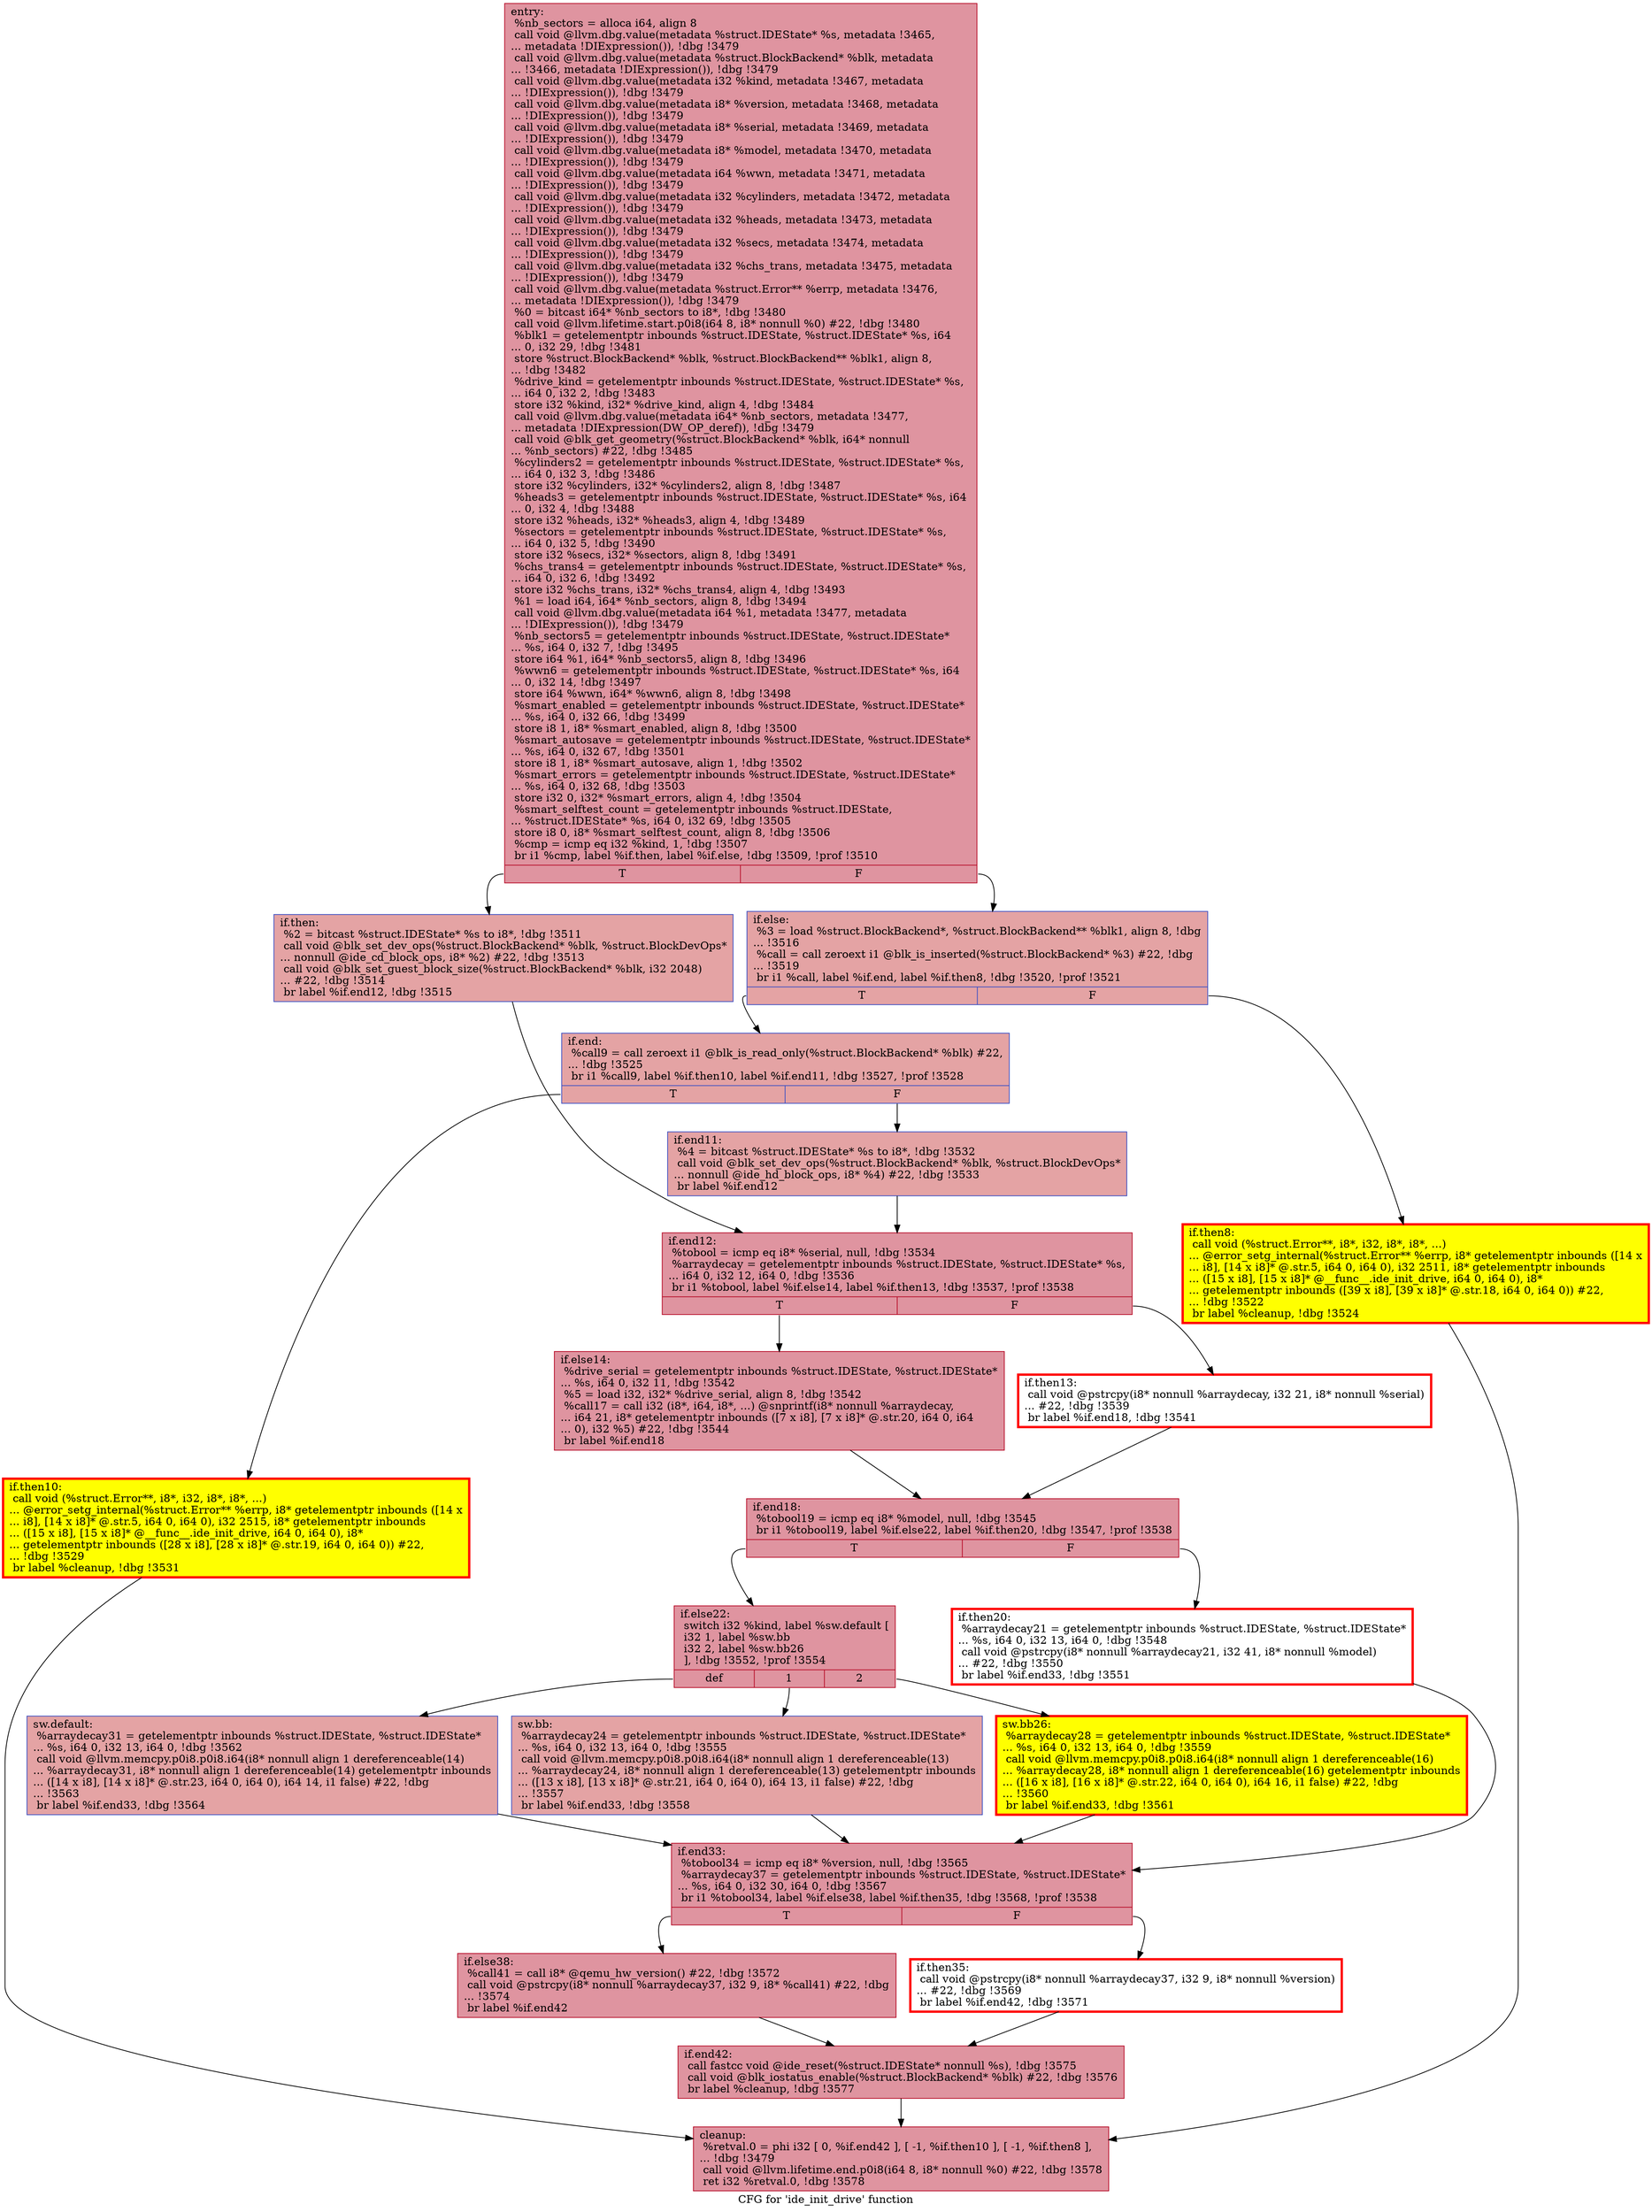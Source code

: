 digraph "CFG for 'ide_init_drive' function" {
	label="CFG for 'ide_init_drive' function";

	Node0x565092bf8960 [shape=record,color="#b70d28ff", style=filled, fillcolor="#b70d2870",label="{entry:\l  %nb_sectors = alloca i64, align 8\l  call void @llvm.dbg.value(metadata %struct.IDEState* %s, metadata !3465,\l... metadata !DIExpression()), !dbg !3479\l  call void @llvm.dbg.value(metadata %struct.BlockBackend* %blk, metadata\l... !3466, metadata !DIExpression()), !dbg !3479\l  call void @llvm.dbg.value(metadata i32 %kind, metadata !3467, metadata\l... !DIExpression()), !dbg !3479\l  call void @llvm.dbg.value(metadata i8* %version, metadata !3468, metadata\l... !DIExpression()), !dbg !3479\l  call void @llvm.dbg.value(metadata i8* %serial, metadata !3469, metadata\l... !DIExpression()), !dbg !3479\l  call void @llvm.dbg.value(metadata i8* %model, metadata !3470, metadata\l... !DIExpression()), !dbg !3479\l  call void @llvm.dbg.value(metadata i64 %wwn, metadata !3471, metadata\l... !DIExpression()), !dbg !3479\l  call void @llvm.dbg.value(metadata i32 %cylinders, metadata !3472, metadata\l... !DIExpression()), !dbg !3479\l  call void @llvm.dbg.value(metadata i32 %heads, metadata !3473, metadata\l... !DIExpression()), !dbg !3479\l  call void @llvm.dbg.value(metadata i32 %secs, metadata !3474, metadata\l... !DIExpression()), !dbg !3479\l  call void @llvm.dbg.value(metadata i32 %chs_trans, metadata !3475, metadata\l... !DIExpression()), !dbg !3479\l  call void @llvm.dbg.value(metadata %struct.Error** %errp, metadata !3476,\l... metadata !DIExpression()), !dbg !3479\l  %0 = bitcast i64* %nb_sectors to i8*, !dbg !3480\l  call void @llvm.lifetime.start.p0i8(i64 8, i8* nonnull %0) #22, !dbg !3480\l  %blk1 = getelementptr inbounds %struct.IDEState, %struct.IDEState* %s, i64\l... 0, i32 29, !dbg !3481\l  store %struct.BlockBackend* %blk, %struct.BlockBackend** %blk1, align 8,\l... !dbg !3482\l  %drive_kind = getelementptr inbounds %struct.IDEState, %struct.IDEState* %s,\l... i64 0, i32 2, !dbg !3483\l  store i32 %kind, i32* %drive_kind, align 4, !dbg !3484\l  call void @llvm.dbg.value(metadata i64* %nb_sectors, metadata !3477,\l... metadata !DIExpression(DW_OP_deref)), !dbg !3479\l  call void @blk_get_geometry(%struct.BlockBackend* %blk, i64* nonnull\l... %nb_sectors) #22, !dbg !3485\l  %cylinders2 = getelementptr inbounds %struct.IDEState, %struct.IDEState* %s,\l... i64 0, i32 3, !dbg !3486\l  store i32 %cylinders, i32* %cylinders2, align 8, !dbg !3487\l  %heads3 = getelementptr inbounds %struct.IDEState, %struct.IDEState* %s, i64\l... 0, i32 4, !dbg !3488\l  store i32 %heads, i32* %heads3, align 4, !dbg !3489\l  %sectors = getelementptr inbounds %struct.IDEState, %struct.IDEState* %s,\l... i64 0, i32 5, !dbg !3490\l  store i32 %secs, i32* %sectors, align 8, !dbg !3491\l  %chs_trans4 = getelementptr inbounds %struct.IDEState, %struct.IDEState* %s,\l... i64 0, i32 6, !dbg !3492\l  store i32 %chs_trans, i32* %chs_trans4, align 4, !dbg !3493\l  %1 = load i64, i64* %nb_sectors, align 8, !dbg !3494\l  call void @llvm.dbg.value(metadata i64 %1, metadata !3477, metadata\l... !DIExpression()), !dbg !3479\l  %nb_sectors5 = getelementptr inbounds %struct.IDEState, %struct.IDEState*\l... %s, i64 0, i32 7, !dbg !3495\l  store i64 %1, i64* %nb_sectors5, align 8, !dbg !3496\l  %wwn6 = getelementptr inbounds %struct.IDEState, %struct.IDEState* %s, i64\l... 0, i32 14, !dbg !3497\l  store i64 %wwn, i64* %wwn6, align 8, !dbg !3498\l  %smart_enabled = getelementptr inbounds %struct.IDEState, %struct.IDEState*\l... %s, i64 0, i32 66, !dbg !3499\l  store i8 1, i8* %smart_enabled, align 8, !dbg !3500\l  %smart_autosave = getelementptr inbounds %struct.IDEState, %struct.IDEState*\l... %s, i64 0, i32 67, !dbg !3501\l  store i8 1, i8* %smart_autosave, align 1, !dbg !3502\l  %smart_errors = getelementptr inbounds %struct.IDEState, %struct.IDEState*\l... %s, i64 0, i32 68, !dbg !3503\l  store i32 0, i32* %smart_errors, align 4, !dbg !3504\l  %smart_selftest_count = getelementptr inbounds %struct.IDEState,\l... %struct.IDEState* %s, i64 0, i32 69, !dbg !3505\l  store i8 0, i8* %smart_selftest_count, align 8, !dbg !3506\l  %cmp = icmp eq i32 %kind, 1, !dbg !3507\l  br i1 %cmp, label %if.then, label %if.else, !dbg !3509, !prof !3510\l|{<s0>T|<s1>F}}"];
	Node0x565092bf8960:s0 -> Node0x565092adc690;
	Node0x565092bf8960:s1 -> Node0x565092adc750;
	Node0x565092adc690 [shape=record,color="#3d50c3ff", style=filled, fillcolor="#c32e3170",label="{if.then:                                          \l  %2 = bitcast %struct.IDEState* %s to i8*, !dbg !3511\l  call void @blk_set_dev_ops(%struct.BlockBackend* %blk, %struct.BlockDevOps*\l... nonnull @ide_cd_block_ops, i8* %2) #22, !dbg !3513\l  call void @blk_set_guest_block_size(%struct.BlockBackend* %blk, i32 2048)\l... #22, !dbg !3514\l  br label %if.end12, !dbg !3515\l}"];
	Node0x565092adc690 -> Node0x565092adc6e0;
	Node0x565092adc750 [shape=record,color="#3d50c3ff", style=filled, fillcolor="#c32e3170",label="{if.else:                                          \l  %3 = load %struct.BlockBackend*, %struct.BlockBackend** %blk1, align 8, !dbg\l... !3516\l  %call = call zeroext i1 @blk_is_inserted(%struct.BlockBackend* %3) #22, !dbg\l... !3519\l  br i1 %call, label %if.end, label %if.then8, !dbg !3520, !prof !3521\l|{<s0>T|<s1>F}}"];
	Node0x565092adc750:s0 -> Node0x565092c04c40;
	Node0x565092adc750:s1 -> Node0x565092bef700;
	Node0x565092bef700 [shape=record,penwidth=3.0, style="filled", color="red", fillcolor="yellow",label="{if.then8:                                         \l  call void (%struct.Error**, i8*, i32, i8*, i8*, ...)\l... @error_setg_internal(%struct.Error** %errp, i8* getelementptr inbounds ([14 x\l... i8], [14 x i8]* @.str.5, i64 0, i64 0), i32 2511, i8* getelementptr inbounds\l... ([15 x i8], [15 x i8]* @__func__.ide_init_drive, i64 0, i64 0), i8*\l... getelementptr inbounds ([39 x i8], [39 x i8]* @.str.18, i64 0, i64 0)) #22,\l... !dbg !3522\l  br label %cleanup, !dbg !3524\l}"];
	Node0x565092bef700 -> Node0x565092c05770;
	Node0x565092c04c40 [shape=record,color="#3d50c3ff", style=filled, fillcolor="#c32e3170",label="{if.end:                                           \l  %call9 = call zeroext i1 @blk_is_read_only(%struct.BlockBackend* %blk) #22,\l... !dbg !3525\l  br i1 %call9, label %if.then10, label %if.end11, !dbg !3527, !prof !3528\l|{<s0>T|<s1>F}}"];
	Node0x565092c04c40:s0 -> Node0x56509253b580;
	Node0x565092c04c40:s1 -> Node0x56509253b5d0;
	Node0x56509253b580 [shape=record,penwidth=3.0, style="filled", color="red", fillcolor="yellow",label="{if.then10:                                        \l  call void (%struct.Error**, i8*, i32, i8*, i8*, ...)\l... @error_setg_internal(%struct.Error** %errp, i8* getelementptr inbounds ([14 x\l... i8], [14 x i8]* @.str.5, i64 0, i64 0), i32 2515, i8* getelementptr inbounds\l... ([15 x i8], [15 x i8]* @__func__.ide_init_drive, i64 0, i64 0), i8*\l... getelementptr inbounds ([28 x i8], [28 x i8]* @.str.19, i64 0, i64 0)) #22,\l... !dbg !3529\l  br label %cleanup, !dbg !3531\l}"];
	Node0x56509253b580 -> Node0x565092c05770;
	Node0x56509253b5d0 [shape=record,color="#3d50c3ff", style=filled, fillcolor="#c32e3170",label="{if.end11:                                         \l  %4 = bitcast %struct.IDEState* %s to i8*, !dbg !3532\l  call void @blk_set_dev_ops(%struct.BlockBackend* %blk, %struct.BlockDevOps*\l... nonnull @ide_hd_block_ops, i8* %4) #22, !dbg !3533\l  br label %if.end12\l}"];
	Node0x56509253b5d0 -> Node0x565092adc6e0;
	Node0x565092adc6e0 [shape=record,color="#b70d28ff", style=filled, fillcolor="#b70d2870",label="{if.end12:                                         \l  %tobool = icmp eq i8* %serial, null, !dbg !3534\l  %arraydecay = getelementptr inbounds %struct.IDEState, %struct.IDEState* %s,\l... i64 0, i32 12, i64 0, !dbg !3536\l  br i1 %tobool, label %if.else14, label %if.then13, !dbg !3537, !prof !3538\l|{<s0>T|<s1>F}}"];
	Node0x565092adc6e0:s0 -> Node0x565092c08550;
	Node0x565092adc6e0:s1 -> Node0x565092bef750;
	Node0x565092bef750 [shape=record,penwidth=3.0, color="red",label="{if.then13:                                        \l  call void @pstrcpy(i8* nonnull %arraydecay, i32 21, i8* nonnull %serial)\l... #22, !dbg !3539\l  br label %if.end18, !dbg !3541\l}"];
	Node0x565092bef750 -> Node0x565092c08500;
	Node0x565092c08550 [shape=record,color="#b70d28ff", style=filled, fillcolor="#b70d2870",label="{if.else14:                                        \l  %drive_serial = getelementptr inbounds %struct.IDEState, %struct.IDEState*\l... %s, i64 0, i32 11, !dbg !3542\l  %5 = load i32, i32* %drive_serial, align 8, !dbg !3542\l  %call17 = call i32 (i8*, i64, i8*, ...) @snprintf(i8* nonnull %arraydecay,\l... i64 21, i8* getelementptr inbounds ([7 x i8], [7 x i8]* @.str.20, i64 0, i64\l... 0), i32 %5) #22, !dbg !3544\l  br label %if.end18\l}"];
	Node0x565092c08550 -> Node0x565092c08500;
	Node0x565092c08500 [shape=record,color="#b70d28ff", style=filled, fillcolor="#b70d2870",label="{if.end18:                                         \l  %tobool19 = icmp eq i8* %model, null, !dbg !3545\l  br i1 %tobool19, label %if.else22, label %if.then20, !dbg !3547, !prof !3538\l|{<s0>T|<s1>F}}"];
	Node0x565092c08500:s0 -> Node0x565092c0a990;
	Node0x565092c08500:s1 -> Node0x565092c09400;
	Node0x565092c09400 [shape=record,penwidth=3.0, color="red",label="{if.then20:                                        \l  %arraydecay21 = getelementptr inbounds %struct.IDEState, %struct.IDEState*\l... %s, i64 0, i32 13, i64 0, !dbg !3548\l  call void @pstrcpy(i8* nonnull %arraydecay21, i32 41, i8* nonnull %model)\l... #22, !dbg !3550\l  br label %if.end33, !dbg !3551\l}"];
	Node0x565092c09400 -> Node0x565092c0a940;
	Node0x565092c0a990 [shape=record,color="#b70d28ff", style=filled, fillcolor="#b70d2870",label="{if.else22:                                        \l  switch i32 %kind, label %sw.default [\l    i32 1, label %sw.bb\l    i32 2, label %sw.bb26\l  ], !dbg !3552, !prof !3554\l|{<s0>def|<s1>1|<s2>2}}"];
	Node0x565092c0a990:s0 -> Node0x565092c0b210;
	Node0x565092c0a990:s1 -> Node0x565092c0b620;
	Node0x565092c0a990:s2 -> Node0x565092c0c170;
	Node0x565092c0b620 [shape=record,color="#3d50c3ff", style=filled, fillcolor="#c32e3170",label="{sw.bb:                                            \l  %arraydecay24 = getelementptr inbounds %struct.IDEState, %struct.IDEState*\l... %s, i64 0, i32 13, i64 0, !dbg !3555\l  call void @llvm.memcpy.p0i8.p0i8.i64(i8* nonnull align 1 dereferenceable(13)\l... %arraydecay24, i8* nonnull align 1 dereferenceable(13) getelementptr inbounds\l... ([13 x i8], [13 x i8]* @.str.21, i64 0, i64 0), i64 13, i1 false) #22, !dbg\l... !3557\l  br label %if.end33, !dbg !3558\l}"];
	Node0x565092c0b620 -> Node0x565092c0a940;
	Node0x565092c0c170 [shape=record,penwidth=3.0, style="filled", color="red", fillcolor="yellow",label="{sw.bb26:                                          \l  %arraydecay28 = getelementptr inbounds %struct.IDEState, %struct.IDEState*\l... %s, i64 0, i32 13, i64 0, !dbg !3559\l  call void @llvm.memcpy.p0i8.p0i8.i64(i8* nonnull align 1 dereferenceable(16)\l... %arraydecay28, i8* nonnull align 1 dereferenceable(16) getelementptr inbounds\l... ([16 x i8], [16 x i8]* @.str.22, i64 0, i64 0), i64 16, i1 false) #22, !dbg\l... !3560\l  br label %if.end33, !dbg !3561\l}"];
	Node0x565092c0c170 -> Node0x565092c0a940;
	Node0x565092c0b210 [shape=record,color="#3d50c3ff", style=filled, fillcolor="#c32e3170",label="{sw.default:                                       \l  %arraydecay31 = getelementptr inbounds %struct.IDEState, %struct.IDEState*\l... %s, i64 0, i32 13, i64 0, !dbg !3562\l  call void @llvm.memcpy.p0i8.p0i8.i64(i8* nonnull align 1 dereferenceable(14)\l... %arraydecay31, i8* nonnull align 1 dereferenceable(14) getelementptr inbounds\l... ([14 x i8], [14 x i8]* @.str.23, i64 0, i64 0), i64 14, i1 false) #22, !dbg\l... !3563\l  br label %if.end33, !dbg !3564\l}"];
	Node0x565092c0b210 -> Node0x565092c0a940;
	Node0x565092c0a940 [shape=record,color="#b70d28ff", style=filled, fillcolor="#b70d2870",label="{if.end33:                                         \l  %tobool34 = icmp eq i8* %version, null, !dbg !3565\l  %arraydecay37 = getelementptr inbounds %struct.IDEState, %struct.IDEState*\l... %s, i64 0, i32 30, i64 0, !dbg !3567\l  br i1 %tobool34, label %if.else38, label %if.then35, !dbg !3568, !prof !3538\l|{<s0>T|<s1>F}}"];
	Node0x565092c0a940:s0 -> Node0x565092c0ce30;
	Node0x565092c0a940:s1 -> Node0x565092c0cd70;
	Node0x565092c0cd70 [shape=record,penwidth=3.0, color="red",label="{if.then35:                                        \l  call void @pstrcpy(i8* nonnull %arraydecay37, i32 9, i8* nonnull %version)\l... #22, !dbg !3569\l  br label %if.end42, !dbg !3571\l}"];
	Node0x565092c0cd70 -> Node0x565092c0cdc0;
	Node0x565092c0ce30 [shape=record,color="#b70d28ff", style=filled, fillcolor="#b70d2870",label="{if.else38:                                        \l  %call41 = call i8* @qemu_hw_version() #22, !dbg !3572\l  call void @pstrcpy(i8* nonnull %arraydecay37, i32 9, i8* %call41) #22, !dbg\l... !3574\l  br label %if.end42\l}"];
	Node0x565092c0ce30 -> Node0x565092c0cdc0;
	Node0x565092c0cdc0 [shape=record,color="#b70d28ff", style=filled, fillcolor="#b70d2870",label="{if.end42:                                         \l  call fastcc void @ide_reset(%struct.IDEState* nonnull %s), !dbg !3575\l  call void @blk_iostatus_enable(%struct.BlockBackend* %blk) #22, !dbg !3576\l  br label %cleanup, !dbg !3577\l}"];
	Node0x565092c0cdc0 -> Node0x565092c05770;
	Node0x565092c05770 [shape=record,color="#b70d28ff", style=filled, fillcolor="#b70d2870",label="{cleanup:                                          \l  %retval.0 = phi i32 [ 0, %if.end42 ], [ -1, %if.then10 ], [ -1, %if.then8 ],\l... !dbg !3479\l  call void @llvm.lifetime.end.p0i8(i64 8, i8* nonnull %0) #22, !dbg !3578\l  ret i32 %retval.0, !dbg !3578\l}"];
}
